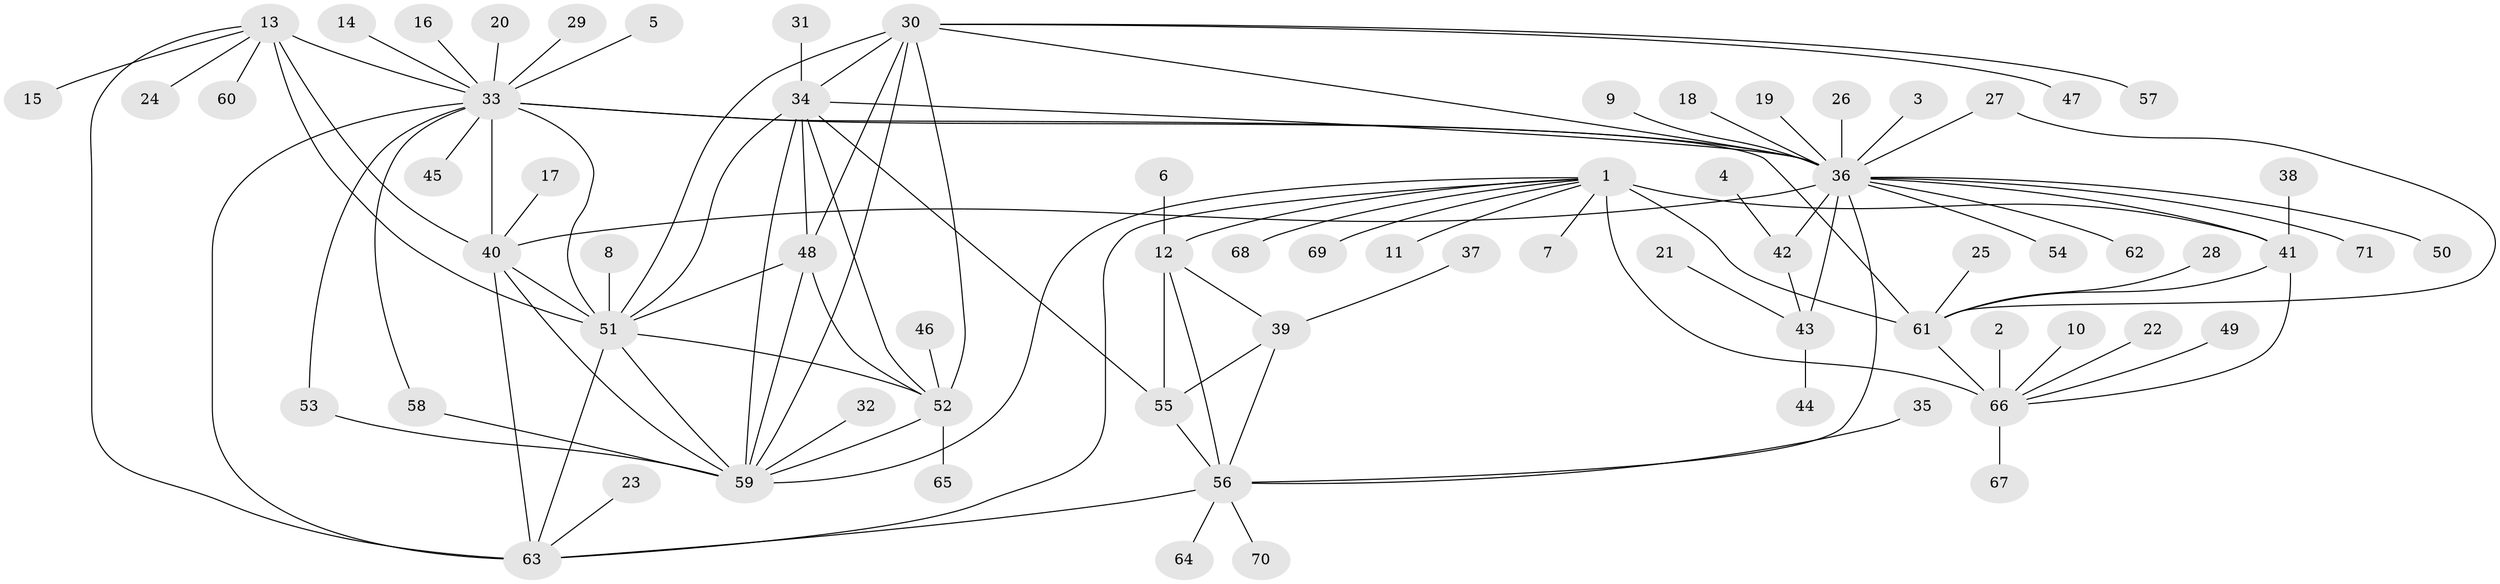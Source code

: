 // original degree distribution, {10: 0.06338028169014084, 13: 0.014084507042253521, 12: 0.02112676056338028, 6: 0.007042253521126761, 9: 0.028169014084507043, 7: 0.028169014084507043, 8: 0.056338028169014086, 11: 0.028169014084507043, 1: 0.5915492957746479, 2: 0.14788732394366197, 3: 0.014084507042253521}
// Generated by graph-tools (version 1.1) at 2025/50/03/09/25 03:50:40]
// undirected, 71 vertices, 106 edges
graph export_dot {
graph [start="1"]
  node [color=gray90,style=filled];
  1;
  2;
  3;
  4;
  5;
  6;
  7;
  8;
  9;
  10;
  11;
  12;
  13;
  14;
  15;
  16;
  17;
  18;
  19;
  20;
  21;
  22;
  23;
  24;
  25;
  26;
  27;
  28;
  29;
  30;
  31;
  32;
  33;
  34;
  35;
  36;
  37;
  38;
  39;
  40;
  41;
  42;
  43;
  44;
  45;
  46;
  47;
  48;
  49;
  50;
  51;
  52;
  53;
  54;
  55;
  56;
  57;
  58;
  59;
  60;
  61;
  62;
  63;
  64;
  65;
  66;
  67;
  68;
  69;
  70;
  71;
  1 -- 7 [weight=1.0];
  1 -- 11 [weight=1.0];
  1 -- 12 [weight=1.0];
  1 -- 41 [weight=4.0];
  1 -- 59 [weight=1.0];
  1 -- 61 [weight=4.0];
  1 -- 63 [weight=2.0];
  1 -- 66 [weight=4.0];
  1 -- 68 [weight=1.0];
  1 -- 69 [weight=1.0];
  2 -- 66 [weight=1.0];
  3 -- 36 [weight=1.0];
  4 -- 42 [weight=1.0];
  5 -- 33 [weight=1.0];
  6 -- 12 [weight=1.0];
  8 -- 51 [weight=1.0];
  9 -- 36 [weight=1.0];
  10 -- 66 [weight=1.0];
  12 -- 39 [weight=1.0];
  12 -- 55 [weight=1.0];
  12 -- 56 [weight=4.0];
  13 -- 15 [weight=1.0];
  13 -- 24 [weight=1.0];
  13 -- 33 [weight=3.0];
  13 -- 40 [weight=1.0];
  13 -- 51 [weight=1.0];
  13 -- 60 [weight=1.0];
  13 -- 63 [weight=1.0];
  14 -- 33 [weight=1.0];
  16 -- 33 [weight=1.0];
  17 -- 40 [weight=1.0];
  18 -- 36 [weight=1.0];
  19 -- 36 [weight=1.0];
  20 -- 33 [weight=1.0];
  21 -- 43 [weight=1.0];
  22 -- 66 [weight=1.0];
  23 -- 63 [weight=1.0];
  25 -- 61 [weight=1.0];
  26 -- 36 [weight=1.0];
  27 -- 36 [weight=1.0];
  27 -- 61 [weight=1.0];
  28 -- 61 [weight=1.0];
  29 -- 33 [weight=1.0];
  30 -- 34 [weight=1.0];
  30 -- 36 [weight=1.0];
  30 -- 47 [weight=1.0];
  30 -- 48 [weight=1.0];
  30 -- 51 [weight=1.0];
  30 -- 52 [weight=1.0];
  30 -- 57 [weight=1.0];
  30 -- 59 [weight=2.0];
  31 -- 34 [weight=1.0];
  32 -- 59 [weight=1.0];
  33 -- 36 [weight=2.0];
  33 -- 40 [weight=3.0];
  33 -- 45 [weight=1.0];
  33 -- 51 [weight=3.0];
  33 -- 53 [weight=1.0];
  33 -- 58 [weight=1.0];
  33 -- 61 [weight=1.0];
  33 -- 63 [weight=3.0];
  34 -- 36 [weight=1.0];
  34 -- 48 [weight=1.0];
  34 -- 51 [weight=1.0];
  34 -- 52 [weight=1.0];
  34 -- 55 [weight=1.0];
  34 -- 59 [weight=2.0];
  35 -- 56 [weight=1.0];
  36 -- 40 [weight=1.0];
  36 -- 41 [weight=1.0];
  36 -- 42 [weight=5.0];
  36 -- 43 [weight=5.0];
  36 -- 50 [weight=1.0];
  36 -- 54 [weight=1.0];
  36 -- 56 [weight=1.0];
  36 -- 62 [weight=1.0];
  36 -- 71 [weight=1.0];
  37 -- 39 [weight=1.0];
  38 -- 41 [weight=1.0];
  39 -- 55 [weight=1.0];
  39 -- 56 [weight=4.0];
  40 -- 51 [weight=1.0];
  40 -- 59 [weight=1.0];
  40 -- 63 [weight=1.0];
  41 -- 61 [weight=1.0];
  41 -- 66 [weight=1.0];
  42 -- 43 [weight=1.0];
  43 -- 44 [weight=1.0];
  46 -- 52 [weight=1.0];
  48 -- 51 [weight=1.0];
  48 -- 52 [weight=1.0];
  48 -- 59 [weight=2.0];
  49 -- 66 [weight=1.0];
  51 -- 52 [weight=1.0];
  51 -- 59 [weight=2.0];
  51 -- 63 [weight=1.0];
  52 -- 59 [weight=2.0];
  52 -- 65 [weight=1.0];
  53 -- 59 [weight=1.0];
  55 -- 56 [weight=4.0];
  56 -- 63 [weight=1.0];
  56 -- 64 [weight=1.0];
  56 -- 70 [weight=1.0];
  58 -- 59 [weight=1.0];
  61 -- 66 [weight=1.0];
  66 -- 67 [weight=1.0];
}
